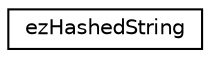 digraph "Graphical Class Hierarchy"
{
 // LATEX_PDF_SIZE
  edge [fontname="Helvetica",fontsize="10",labelfontname="Helvetica",labelfontsize="10"];
  node [fontname="Helvetica",fontsize="10",shape=record];
  rankdir="LR";
  Node0 [label="ezHashedString",height=0.2,width=0.4,color="black", fillcolor="white", style="filled",URL="$de/dce/classez_hashed_string.htm",tooltip="This class is optimized to take nearly no memory (sizeof(void*)) and to allow very fast checks whethe..."];
}

